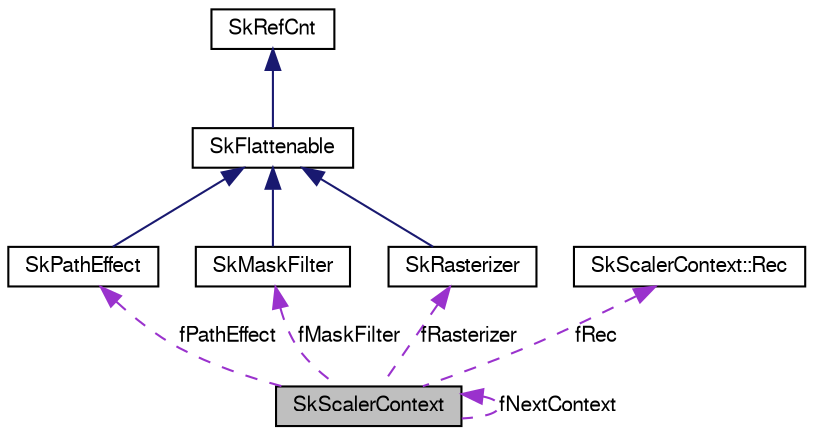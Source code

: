 digraph G
{
  edge [fontname="FreeSans",fontsize="10",labelfontname="FreeSans",labelfontsize="10"];
  node [fontname="FreeSans",fontsize="10",shape=record];
  Node1 [label="SkScalerContext",height=0.2,width=0.4,color="black", fillcolor="grey75", style="filled" fontcolor="black"];
  Node2 -> Node1 [dir=back,color="darkorchid3",fontsize="10",style="dashed",label="fPathEffect",fontname="FreeSans"];
  Node2 [label="SkPathEffect",height=0.2,width=0.4,color="black", fillcolor="white", style="filled",URL="$class_sk_path_effect.html"];
  Node3 -> Node2 [dir=back,color="midnightblue",fontsize="10",style="solid",fontname="FreeSans"];
  Node3 [label="SkFlattenable",height=0.2,width=0.4,color="black", fillcolor="white", style="filled",URL="$class_sk_flattenable.html"];
  Node4 -> Node3 [dir=back,color="midnightblue",fontsize="10",style="solid",fontname="FreeSans"];
  Node4 [label="SkRefCnt",height=0.2,width=0.4,color="black", fillcolor="white", style="filled",URL="$class_sk_ref_cnt.html"];
  Node5 -> Node1 [dir=back,color="darkorchid3",fontsize="10",style="dashed",label="fMaskFilter",fontname="FreeSans"];
  Node5 [label="SkMaskFilter",height=0.2,width=0.4,color="black", fillcolor="white", style="filled",URL="$class_sk_mask_filter.html"];
  Node3 -> Node5 [dir=back,color="midnightblue",fontsize="10",style="solid",fontname="FreeSans"];
  Node6 -> Node1 [dir=back,color="darkorchid3",fontsize="10",style="dashed",label="fRec",fontname="FreeSans"];
  Node6 [label="SkScalerContext::Rec",height=0.2,width=0.4,color="black", fillcolor="white", style="filled",URL="$struct_sk_scaler_context_1_1_rec.html"];
  Node1 -> Node1 [dir=back,color="darkorchid3",fontsize="10",style="dashed",label="fNextContext",fontname="FreeSans"];
  Node7 -> Node1 [dir=back,color="darkorchid3",fontsize="10",style="dashed",label="fRasterizer",fontname="FreeSans"];
  Node7 [label="SkRasterizer",height=0.2,width=0.4,color="black", fillcolor="white", style="filled",URL="$class_sk_rasterizer.html"];
  Node3 -> Node7 [dir=back,color="midnightblue",fontsize="10",style="solid",fontname="FreeSans"];
}
